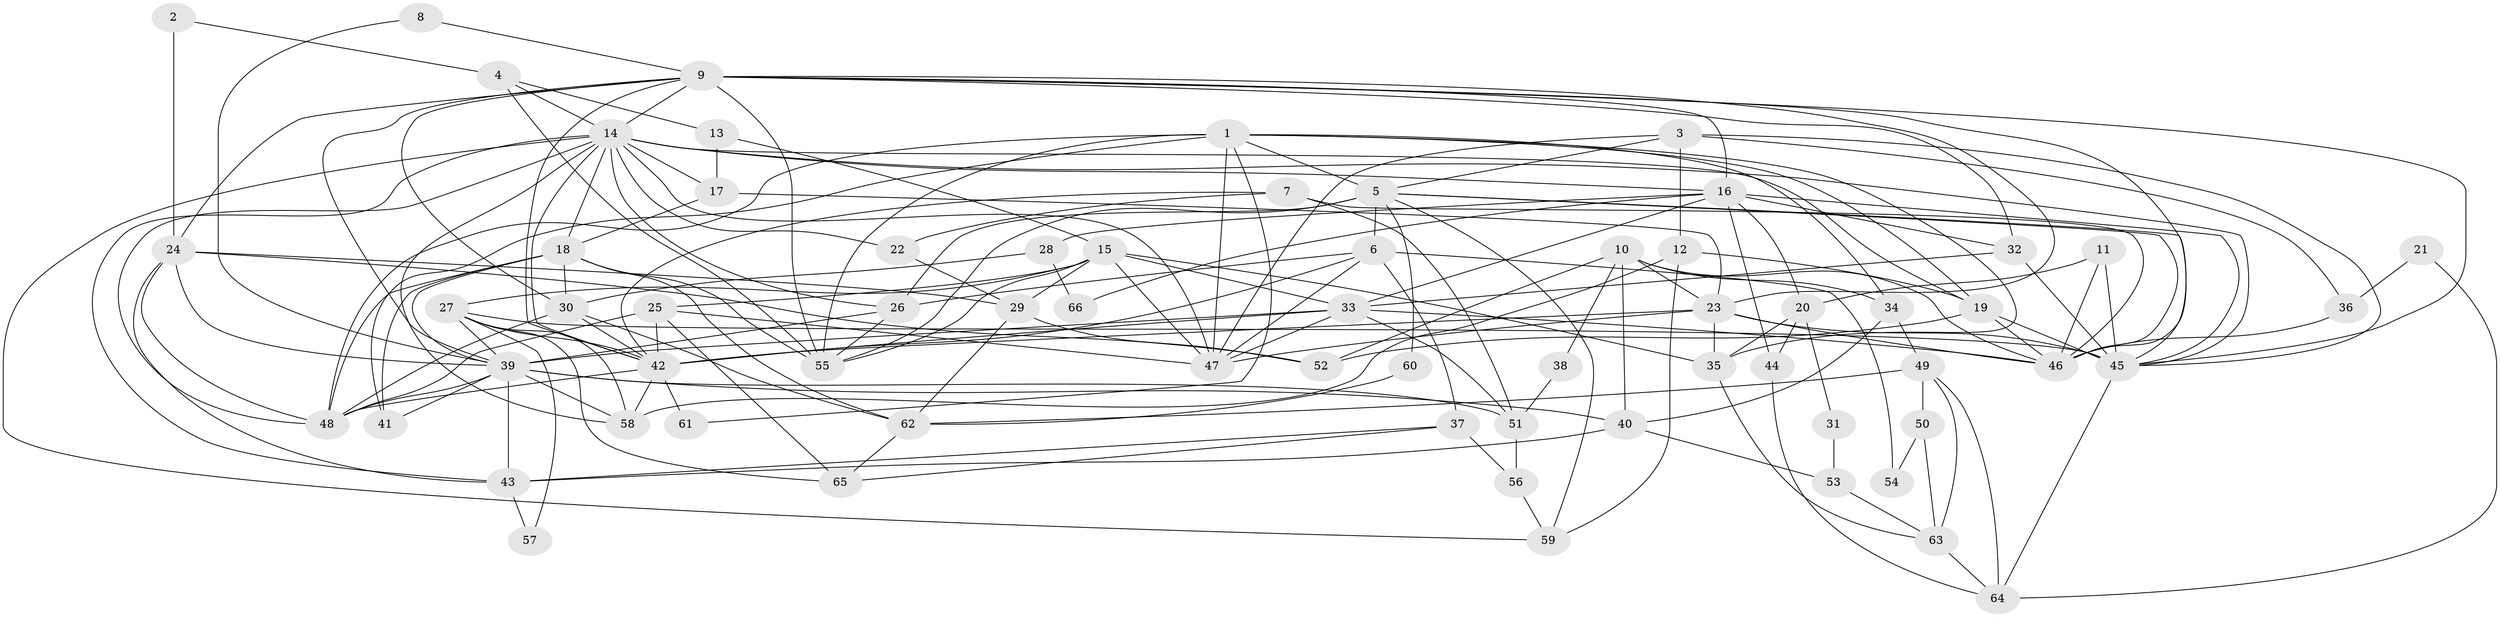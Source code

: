 // original degree distribution, {5: 0.21374045801526717, 4: 0.32061068702290074, 7: 0.015267175572519083, 3: 0.24427480916030533, 2: 0.11450381679389313, 6: 0.07633587786259542, 8: 0.015267175572519083}
// Generated by graph-tools (version 1.1) at 2025/36/03/09/25 02:36:14]
// undirected, 66 vertices, 177 edges
graph export_dot {
graph [start="1"]
  node [color=gray90,style=filled];
  1;
  2;
  3;
  4;
  5;
  6;
  7;
  8;
  9;
  10;
  11;
  12;
  13;
  14;
  15;
  16;
  17;
  18;
  19;
  20;
  21;
  22;
  23;
  24;
  25;
  26;
  27;
  28;
  29;
  30;
  31;
  32;
  33;
  34;
  35;
  36;
  37;
  38;
  39;
  40;
  41;
  42;
  43;
  44;
  45;
  46;
  47;
  48;
  49;
  50;
  51;
  52;
  53;
  54;
  55;
  56;
  57;
  58;
  59;
  60;
  61;
  62;
  63;
  64;
  65;
  66;
  1 -- 5 [weight=1.0];
  1 -- 19 [weight=1.0];
  1 -- 34 [weight=1.0];
  1 -- 35 [weight=1.0];
  1 -- 41 [weight=1.0];
  1 -- 47 [weight=2.0];
  1 -- 48 [weight=1.0];
  1 -- 55 [weight=1.0];
  1 -- 61 [weight=1.0];
  2 -- 4 [weight=1.0];
  2 -- 24 [weight=2.0];
  3 -- 5 [weight=1.0];
  3 -- 12 [weight=1.0];
  3 -- 36 [weight=1.0];
  3 -- 45 [weight=3.0];
  3 -- 47 [weight=1.0];
  4 -- 13 [weight=1.0];
  4 -- 14 [weight=1.0];
  4 -- 55 [weight=1.0];
  5 -- 6 [weight=2.0];
  5 -- 26 [weight=2.0];
  5 -- 45 [weight=1.0];
  5 -- 46 [weight=1.0];
  5 -- 55 [weight=1.0];
  5 -- 59 [weight=1.0];
  5 -- 60 [weight=1.0];
  6 -- 26 [weight=1.0];
  6 -- 37 [weight=2.0];
  6 -- 42 [weight=1.0];
  6 -- 47 [weight=1.0];
  6 -- 54 [weight=1.0];
  7 -- 22 [weight=1.0];
  7 -- 42 [weight=1.0];
  7 -- 46 [weight=1.0];
  7 -- 51 [weight=1.0];
  8 -- 9 [weight=1.0];
  8 -- 39 [weight=1.0];
  9 -- 14 [weight=1.0];
  9 -- 16 [weight=1.0];
  9 -- 23 [weight=1.0];
  9 -- 24 [weight=1.0];
  9 -- 30 [weight=1.0];
  9 -- 32 [weight=1.0];
  9 -- 39 [weight=1.0];
  9 -- 42 [weight=1.0];
  9 -- 45 [weight=1.0];
  9 -- 46 [weight=1.0];
  9 -- 55 [weight=1.0];
  10 -- 23 [weight=2.0];
  10 -- 34 [weight=1.0];
  10 -- 38 [weight=1.0];
  10 -- 40 [weight=1.0];
  10 -- 46 [weight=1.0];
  10 -- 52 [weight=1.0];
  11 -- 20 [weight=1.0];
  11 -- 45 [weight=1.0];
  11 -- 46 [weight=1.0];
  12 -- 19 [weight=1.0];
  12 -- 58 [weight=1.0];
  12 -- 59 [weight=1.0];
  13 -- 15 [weight=1.0];
  13 -- 17 [weight=1.0];
  14 -- 16 [weight=2.0];
  14 -- 17 [weight=1.0];
  14 -- 18 [weight=2.0];
  14 -- 19 [weight=1.0];
  14 -- 22 [weight=1.0];
  14 -- 26 [weight=1.0];
  14 -- 42 [weight=1.0];
  14 -- 43 [weight=1.0];
  14 -- 45 [weight=1.0];
  14 -- 47 [weight=1.0];
  14 -- 48 [weight=1.0];
  14 -- 58 [weight=1.0];
  14 -- 59 [weight=1.0];
  15 -- 25 [weight=1.0];
  15 -- 27 [weight=1.0];
  15 -- 29 [weight=1.0];
  15 -- 33 [weight=1.0];
  15 -- 35 [weight=1.0];
  15 -- 47 [weight=2.0];
  15 -- 55 [weight=1.0];
  16 -- 20 [weight=1.0];
  16 -- 28 [weight=1.0];
  16 -- 32 [weight=1.0];
  16 -- 33 [weight=1.0];
  16 -- 44 [weight=1.0];
  16 -- 45 [weight=1.0];
  16 -- 66 [weight=1.0];
  17 -- 18 [weight=1.0];
  17 -- 23 [weight=2.0];
  18 -- 30 [weight=1.0];
  18 -- 39 [weight=1.0];
  18 -- 41 [weight=2.0];
  18 -- 48 [weight=1.0];
  18 -- 55 [weight=1.0];
  18 -- 62 [weight=1.0];
  19 -- 45 [weight=1.0];
  19 -- 46 [weight=1.0];
  19 -- 52 [weight=1.0];
  20 -- 31 [weight=1.0];
  20 -- 35 [weight=1.0];
  20 -- 44 [weight=1.0];
  21 -- 36 [weight=1.0];
  21 -- 64 [weight=1.0];
  22 -- 29 [weight=1.0];
  23 -- 35 [weight=1.0];
  23 -- 42 [weight=1.0];
  23 -- 45 [weight=3.0];
  23 -- 46 [weight=1.0];
  23 -- 47 [weight=1.0];
  24 -- 29 [weight=1.0];
  24 -- 39 [weight=1.0];
  24 -- 43 [weight=1.0];
  24 -- 48 [weight=1.0];
  24 -- 52 [weight=1.0];
  25 -- 42 [weight=1.0];
  25 -- 47 [weight=2.0];
  25 -- 48 [weight=1.0];
  25 -- 65 [weight=1.0];
  26 -- 39 [weight=1.0];
  26 -- 55 [weight=1.0];
  27 -- 39 [weight=1.0];
  27 -- 42 [weight=1.0];
  27 -- 45 [weight=1.0];
  27 -- 57 [weight=1.0];
  27 -- 58 [weight=1.0];
  27 -- 65 [weight=1.0];
  28 -- 30 [weight=1.0];
  28 -- 66 [weight=1.0];
  29 -- 52 [weight=1.0];
  29 -- 62 [weight=1.0];
  30 -- 42 [weight=1.0];
  30 -- 48 [weight=1.0];
  30 -- 62 [weight=1.0];
  31 -- 53 [weight=1.0];
  32 -- 33 [weight=1.0];
  32 -- 45 [weight=1.0];
  33 -- 39 [weight=1.0];
  33 -- 42 [weight=1.0];
  33 -- 46 [weight=1.0];
  33 -- 47 [weight=1.0];
  33 -- 51 [weight=1.0];
  34 -- 40 [weight=1.0];
  34 -- 49 [weight=1.0];
  35 -- 63 [weight=1.0];
  36 -- 46 [weight=1.0];
  37 -- 43 [weight=1.0];
  37 -- 56 [weight=1.0];
  37 -- 65 [weight=1.0];
  38 -- 51 [weight=1.0];
  39 -- 40 [weight=1.0];
  39 -- 41 [weight=1.0];
  39 -- 43 [weight=1.0];
  39 -- 48 [weight=1.0];
  39 -- 51 [weight=1.0];
  39 -- 58 [weight=1.0];
  40 -- 43 [weight=1.0];
  40 -- 53 [weight=1.0];
  42 -- 48 [weight=1.0];
  42 -- 58 [weight=1.0];
  42 -- 61 [weight=1.0];
  43 -- 57 [weight=1.0];
  44 -- 64 [weight=1.0];
  45 -- 64 [weight=1.0];
  49 -- 50 [weight=1.0];
  49 -- 62 [weight=1.0];
  49 -- 63 [weight=1.0];
  49 -- 64 [weight=1.0];
  50 -- 54 [weight=1.0];
  50 -- 63 [weight=1.0];
  51 -- 56 [weight=1.0];
  53 -- 63 [weight=1.0];
  56 -- 59 [weight=1.0];
  60 -- 62 [weight=1.0];
  62 -- 65 [weight=1.0];
  63 -- 64 [weight=1.0];
}
